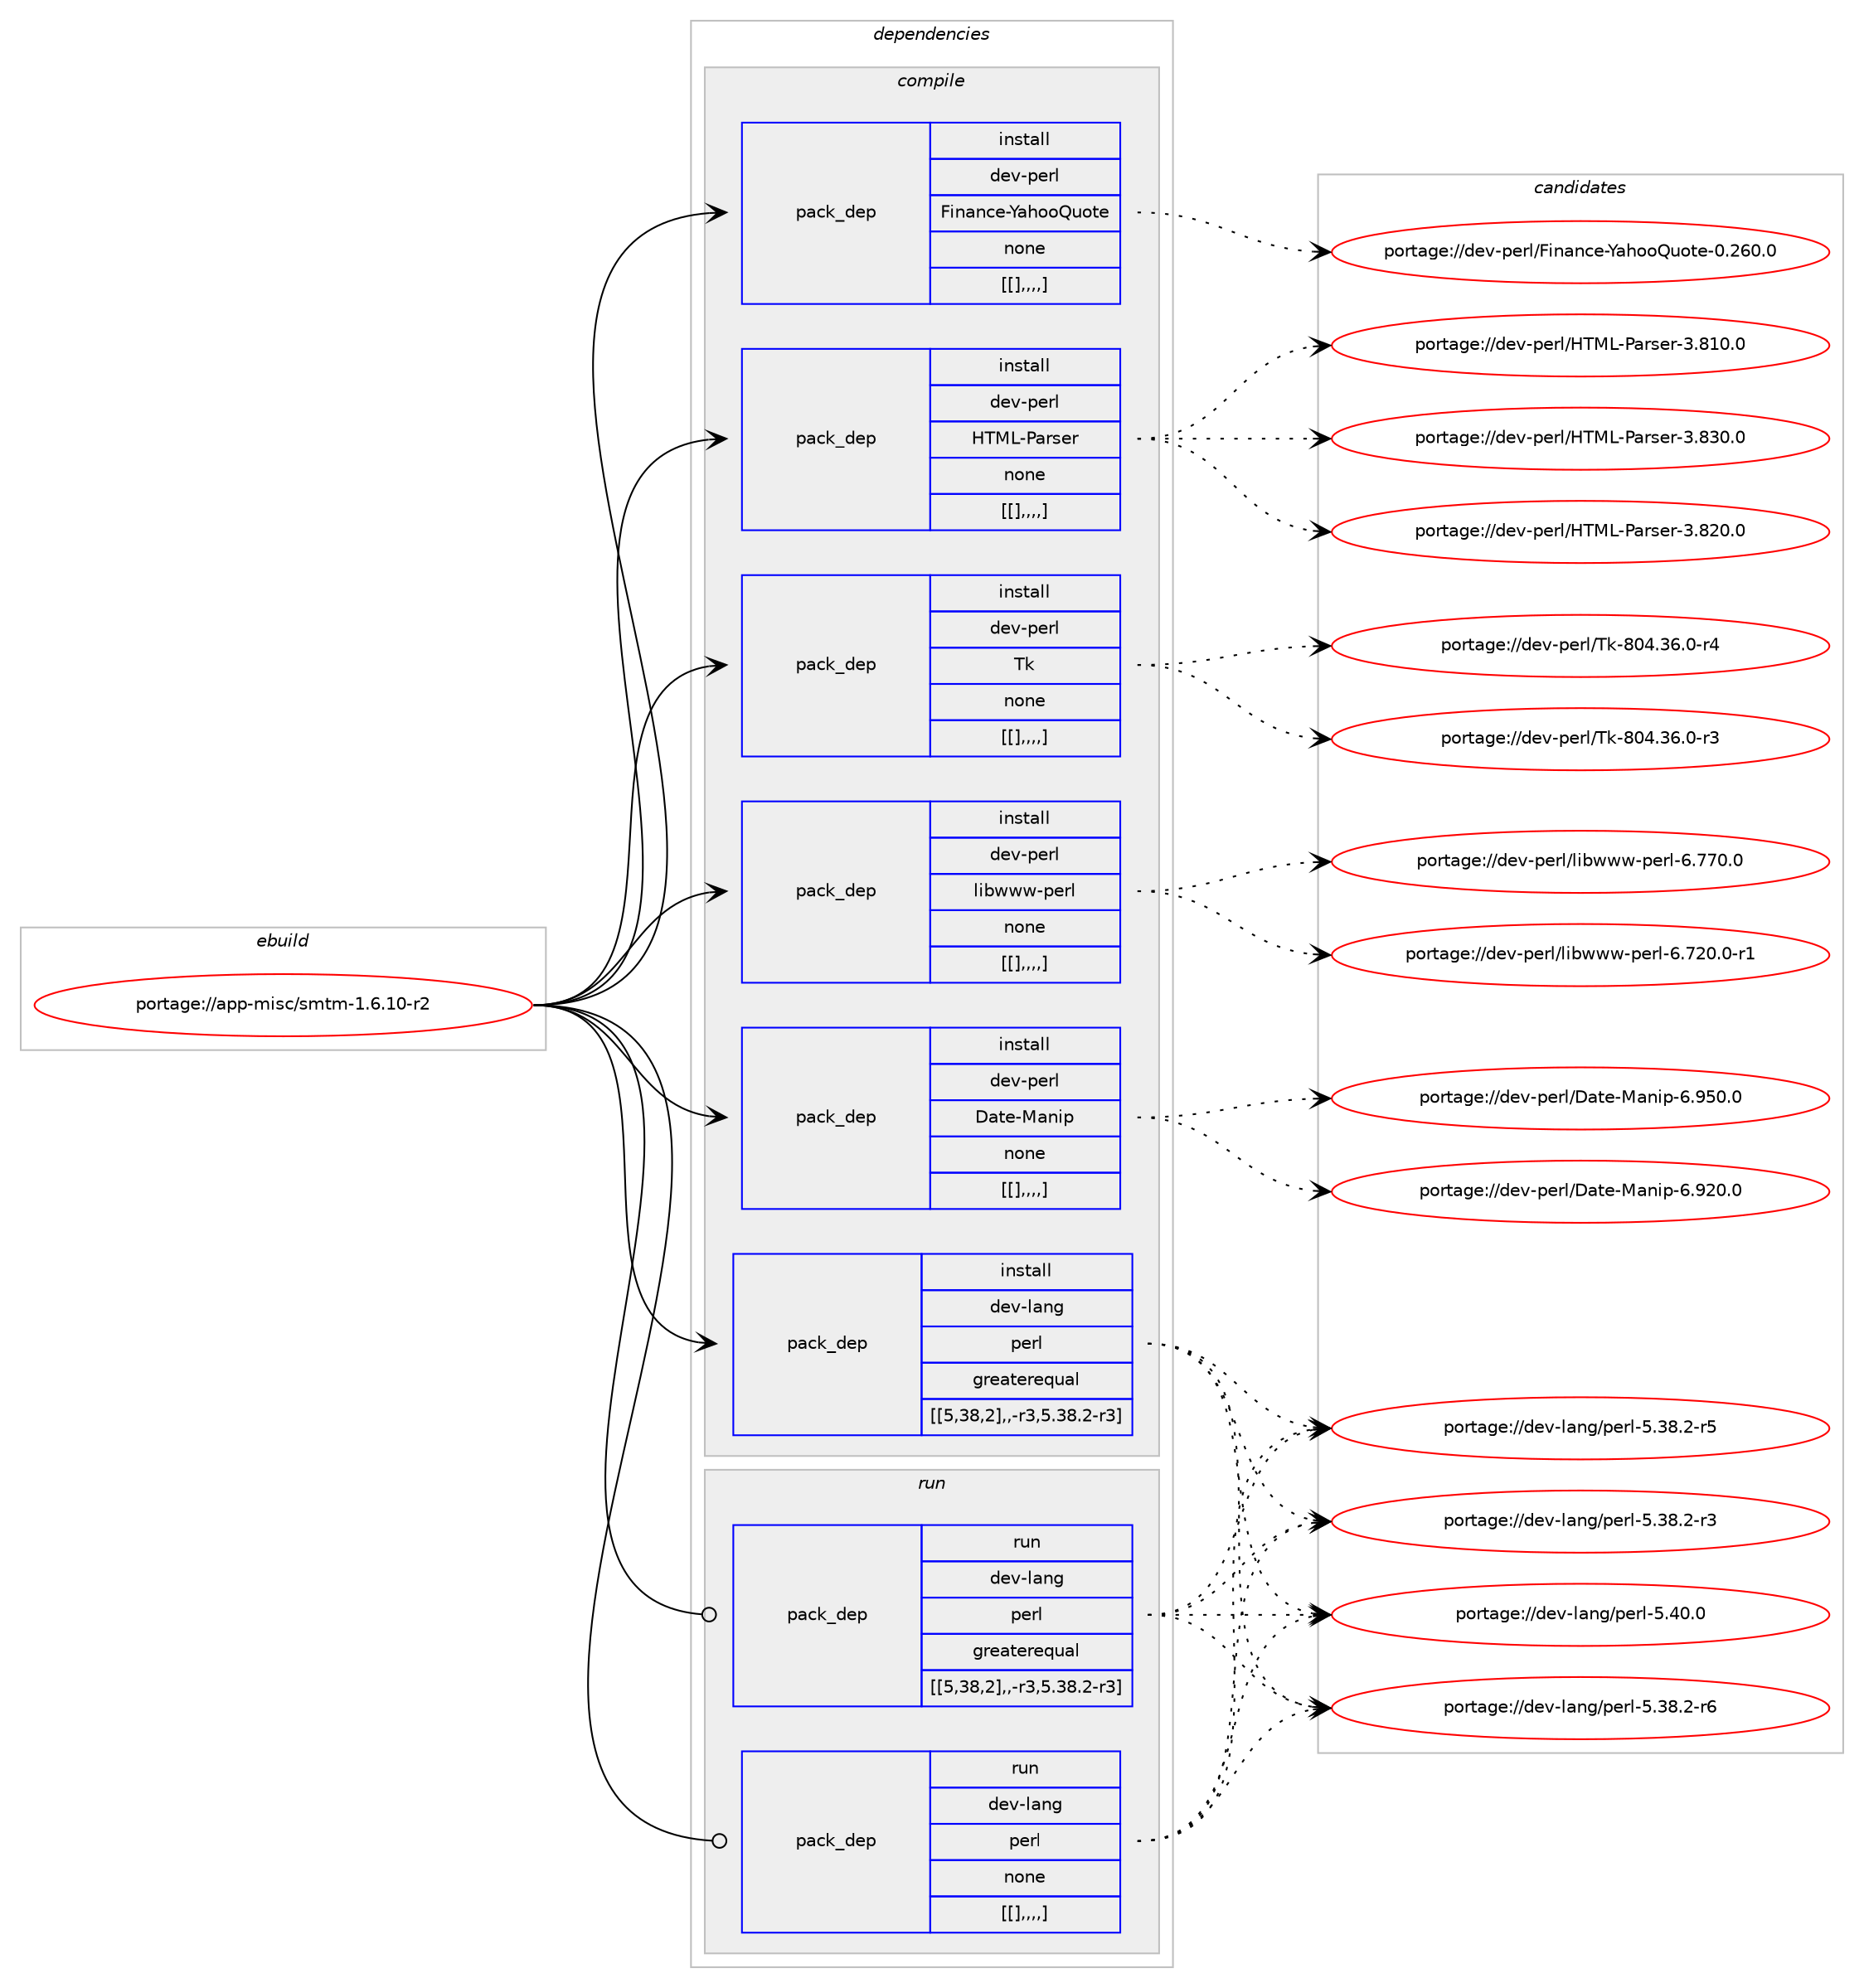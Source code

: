 digraph prolog {

# *************
# Graph options
# *************

newrank=true;
concentrate=true;
compound=true;
graph [rankdir=LR,fontname=Helvetica,fontsize=10,ranksep=1.5];#, ranksep=2.5, nodesep=0.2];
edge  [arrowhead=vee];
node  [fontname=Helvetica,fontsize=10];

# **********
# The ebuild
# **********

subgraph cluster_leftcol {
color=gray;
label=<<i>ebuild</i>>;
id [label="portage://app-misc/smtm-1.6.10-r2", color=red, width=4, href="../app-misc/smtm-1.6.10-r2.svg"];
}

# ****************
# The dependencies
# ****************

subgraph cluster_midcol {
color=gray;
label=<<i>dependencies</i>>;
subgraph cluster_compile {
fillcolor="#eeeeee";
style=filled;
label=<<i>compile</i>>;
subgraph pack32607 {
dependency47072 [label=<<TABLE BORDER="0" CELLBORDER="1" CELLSPACING="0" CELLPADDING="4" WIDTH="220"><TR><TD ROWSPAN="6" CELLPADDING="30">pack_dep</TD></TR><TR><TD WIDTH="110">install</TD></TR><TR><TD>dev-lang</TD></TR><TR><TD>perl</TD></TR><TR><TD>greaterequal</TD></TR><TR><TD>[[5,38,2],,-r3,5.38.2-r3]</TD></TR></TABLE>>, shape=none, color=blue];
}
id:e -> dependency47072:w [weight=20,style="solid",arrowhead="vee"];
subgraph pack32630 {
dependency47089 [label=<<TABLE BORDER="0" CELLBORDER="1" CELLSPACING="0" CELLPADDING="4" WIDTH="220"><TR><TD ROWSPAN="6" CELLPADDING="30">pack_dep</TD></TR><TR><TD WIDTH="110">install</TD></TR><TR><TD>dev-perl</TD></TR><TR><TD>Date-Manip</TD></TR><TR><TD>none</TD></TR><TR><TD>[[],,,,]</TD></TR></TABLE>>, shape=none, color=blue];
}
id:e -> dependency47089:w [weight=20,style="solid",arrowhead="vee"];
subgraph pack32632 {
dependency47091 [label=<<TABLE BORDER="0" CELLBORDER="1" CELLSPACING="0" CELLPADDING="4" WIDTH="220"><TR><TD ROWSPAN="6" CELLPADDING="30">pack_dep</TD></TR><TR><TD WIDTH="110">install</TD></TR><TR><TD>dev-perl</TD></TR><TR><TD>Finance-YahooQuote</TD></TR><TR><TD>none</TD></TR><TR><TD>[[],,,,]</TD></TR></TABLE>>, shape=none, color=blue];
}
id:e -> dependency47091:w [weight=20,style="solid",arrowhead="vee"];
subgraph pack32677 {
dependency47201 [label=<<TABLE BORDER="0" CELLBORDER="1" CELLSPACING="0" CELLPADDING="4" WIDTH="220"><TR><TD ROWSPAN="6" CELLPADDING="30">pack_dep</TD></TR><TR><TD WIDTH="110">install</TD></TR><TR><TD>dev-perl</TD></TR><TR><TD>HTML-Parser</TD></TR><TR><TD>none</TD></TR><TR><TD>[[],,,,]</TD></TR></TABLE>>, shape=none, color=blue];
}
id:e -> dependency47201:w [weight=20,style="solid",arrowhead="vee"];
subgraph pack32731 {
dependency47248 [label=<<TABLE BORDER="0" CELLBORDER="1" CELLSPACING="0" CELLPADDING="4" WIDTH="220"><TR><TD ROWSPAN="6" CELLPADDING="30">pack_dep</TD></TR><TR><TD WIDTH="110">install</TD></TR><TR><TD>dev-perl</TD></TR><TR><TD>Tk</TD></TR><TR><TD>none</TD></TR><TR><TD>[[],,,,]</TD></TR></TABLE>>, shape=none, color=blue];
}
id:e -> dependency47248:w [weight=20,style="solid",arrowhead="vee"];
subgraph pack32797 {
dependency47317 [label=<<TABLE BORDER="0" CELLBORDER="1" CELLSPACING="0" CELLPADDING="4" WIDTH="220"><TR><TD ROWSPAN="6" CELLPADDING="30">pack_dep</TD></TR><TR><TD WIDTH="110">install</TD></TR><TR><TD>dev-perl</TD></TR><TR><TD>libwww-perl</TD></TR><TR><TD>none</TD></TR><TR><TD>[[],,,,]</TD></TR></TABLE>>, shape=none, color=blue];
}
id:e -> dependency47317:w [weight=20,style="solid",arrowhead="vee"];
}
subgraph cluster_compileandrun {
fillcolor="#eeeeee";
style=filled;
label=<<i>compile and run</i>>;
}
subgraph cluster_run {
fillcolor="#eeeeee";
style=filled;
label=<<i>run</i>>;
subgraph pack32801 {
dependency47342 [label=<<TABLE BORDER="0" CELLBORDER="1" CELLSPACING="0" CELLPADDING="4" WIDTH="220"><TR><TD ROWSPAN="6" CELLPADDING="30">pack_dep</TD></TR><TR><TD WIDTH="110">run</TD></TR><TR><TD>dev-lang</TD></TR><TR><TD>perl</TD></TR><TR><TD>greaterequal</TD></TR><TR><TD>[[5,38,2],,-r3,5.38.2-r3]</TD></TR></TABLE>>, shape=none, color=blue];
}
id:e -> dependency47342:w [weight=20,style="solid",arrowhead="odot"];
subgraph pack32813 {
dependency47345 [label=<<TABLE BORDER="0" CELLBORDER="1" CELLSPACING="0" CELLPADDING="4" WIDTH="220"><TR><TD ROWSPAN="6" CELLPADDING="30">pack_dep</TD></TR><TR><TD WIDTH="110">run</TD></TR><TR><TD>dev-lang</TD></TR><TR><TD>perl</TD></TR><TR><TD>none</TD></TR><TR><TD>[[],,,,]</TD></TR></TABLE>>, shape=none, color=blue];
}
id:e -> dependency47345:w [weight=20,style="solid",arrowhead="odot"];
}
}

# **************
# The candidates
# **************

subgraph cluster_choices {
rank=same;
color=gray;
label=<<i>candidates</i>>;

subgraph choice31588 {
color=black;
nodesep=1;
choice10010111845108971101034711210111410845534652484648 [label="portage://dev-lang/perl-5.40.0", color=red, width=4,href="../dev-lang/perl-5.40.0.svg"];
choice100101118451089711010347112101114108455346515646504511454 [label="portage://dev-lang/perl-5.38.2-r6", color=red, width=4,href="../dev-lang/perl-5.38.2-r6.svg"];
choice100101118451089711010347112101114108455346515646504511453 [label="portage://dev-lang/perl-5.38.2-r5", color=red, width=4,href="../dev-lang/perl-5.38.2-r5.svg"];
choice100101118451089711010347112101114108455346515646504511451 [label="portage://dev-lang/perl-5.38.2-r3", color=red, width=4,href="../dev-lang/perl-5.38.2-r3.svg"];
dependency47072:e -> choice10010111845108971101034711210111410845534652484648:w [style=dotted,weight="100"];
dependency47072:e -> choice100101118451089711010347112101114108455346515646504511454:w [style=dotted,weight="100"];
dependency47072:e -> choice100101118451089711010347112101114108455346515646504511453:w [style=dotted,weight="100"];
dependency47072:e -> choice100101118451089711010347112101114108455346515646504511451:w [style=dotted,weight="100"];
}
subgraph choice31649 {
color=black;
nodesep=1;
choice100101118451121011141084768971161014577971101051124554465753484648 [label="portage://dev-perl/Date-Manip-6.950.0", color=red, width=4,href="../dev-perl/Date-Manip-6.950.0.svg"];
choice100101118451121011141084768971161014577971101051124554465750484648 [label="portage://dev-perl/Date-Manip-6.920.0", color=red, width=4,href="../dev-perl/Date-Manip-6.920.0.svg"];
dependency47089:e -> choice100101118451121011141084768971161014577971101051124554465753484648:w [style=dotted,weight="100"];
dependency47089:e -> choice100101118451121011141084768971161014577971101051124554465750484648:w [style=dotted,weight="100"];
}
subgraph choice31693 {
color=black;
nodesep=1;
choice1001011184511210111410847701051109711099101458997104111111811171111161014548465054484648 [label="portage://dev-perl/Finance-YahooQuote-0.260.0", color=red, width=4,href="../dev-perl/Finance-YahooQuote-0.260.0.svg"];
dependency47091:e -> choice1001011184511210111410847701051109711099101458997104111111811171111161014548465054484648:w [style=dotted,weight="100"];
}
subgraph choice31705 {
color=black;
nodesep=1;
choice1001011184511210111410847728477764580971141151011144551465651484648 [label="portage://dev-perl/HTML-Parser-3.830.0", color=red, width=4,href="../dev-perl/HTML-Parser-3.830.0.svg"];
choice1001011184511210111410847728477764580971141151011144551465650484648 [label="portage://dev-perl/HTML-Parser-3.820.0", color=red, width=4,href="../dev-perl/HTML-Parser-3.820.0.svg"];
choice1001011184511210111410847728477764580971141151011144551465649484648 [label="portage://dev-perl/HTML-Parser-3.810.0", color=red, width=4,href="../dev-perl/HTML-Parser-3.810.0.svg"];
dependency47201:e -> choice1001011184511210111410847728477764580971141151011144551465651484648:w [style=dotted,weight="100"];
dependency47201:e -> choice1001011184511210111410847728477764580971141151011144551465650484648:w [style=dotted,weight="100"];
dependency47201:e -> choice1001011184511210111410847728477764580971141151011144551465649484648:w [style=dotted,weight="100"];
}
subgraph choice31730 {
color=black;
nodesep=1;
choice1001011184511210111410847841074556485246515446484511452 [label="portage://dev-perl/Tk-804.36.0-r4", color=red, width=4,href="../dev-perl/Tk-804.36.0-r4.svg"];
choice1001011184511210111410847841074556485246515446484511451 [label="portage://dev-perl/Tk-804.36.0-r3", color=red, width=4,href="../dev-perl/Tk-804.36.0-r3.svg"];
dependency47248:e -> choice1001011184511210111410847841074556485246515446484511452:w [style=dotted,weight="100"];
dependency47248:e -> choice1001011184511210111410847841074556485246515446484511451:w [style=dotted,weight="100"];
}
subgraph choice31745 {
color=black;
nodesep=1;
choice100101118451121011141084710810598119119119451121011141084554465555484648 [label="portage://dev-perl/libwww-perl-6.770.0", color=red, width=4,href="../dev-perl/libwww-perl-6.770.0.svg"];
choice1001011184511210111410847108105981191191194511210111410845544655504846484511449 [label="portage://dev-perl/libwww-perl-6.720.0-r1", color=red, width=4,href="../dev-perl/libwww-perl-6.720.0-r1.svg"];
dependency47317:e -> choice100101118451121011141084710810598119119119451121011141084554465555484648:w [style=dotted,weight="100"];
dependency47317:e -> choice1001011184511210111410847108105981191191194511210111410845544655504846484511449:w [style=dotted,weight="100"];
}
subgraph choice31759 {
color=black;
nodesep=1;
choice10010111845108971101034711210111410845534652484648 [label="portage://dev-lang/perl-5.40.0", color=red, width=4,href="../dev-lang/perl-5.40.0.svg"];
choice100101118451089711010347112101114108455346515646504511454 [label="portage://dev-lang/perl-5.38.2-r6", color=red, width=4,href="../dev-lang/perl-5.38.2-r6.svg"];
choice100101118451089711010347112101114108455346515646504511453 [label="portage://dev-lang/perl-5.38.2-r5", color=red, width=4,href="../dev-lang/perl-5.38.2-r5.svg"];
choice100101118451089711010347112101114108455346515646504511451 [label="portage://dev-lang/perl-5.38.2-r3", color=red, width=4,href="../dev-lang/perl-5.38.2-r3.svg"];
dependency47342:e -> choice10010111845108971101034711210111410845534652484648:w [style=dotted,weight="100"];
dependency47342:e -> choice100101118451089711010347112101114108455346515646504511454:w [style=dotted,weight="100"];
dependency47342:e -> choice100101118451089711010347112101114108455346515646504511453:w [style=dotted,weight="100"];
dependency47342:e -> choice100101118451089711010347112101114108455346515646504511451:w [style=dotted,weight="100"];
}
subgraph choice31782 {
color=black;
nodesep=1;
choice10010111845108971101034711210111410845534652484648 [label="portage://dev-lang/perl-5.40.0", color=red, width=4,href="../dev-lang/perl-5.40.0.svg"];
choice100101118451089711010347112101114108455346515646504511454 [label="portage://dev-lang/perl-5.38.2-r6", color=red, width=4,href="../dev-lang/perl-5.38.2-r6.svg"];
choice100101118451089711010347112101114108455346515646504511453 [label="portage://dev-lang/perl-5.38.2-r5", color=red, width=4,href="../dev-lang/perl-5.38.2-r5.svg"];
choice100101118451089711010347112101114108455346515646504511451 [label="portage://dev-lang/perl-5.38.2-r3", color=red, width=4,href="../dev-lang/perl-5.38.2-r3.svg"];
dependency47345:e -> choice10010111845108971101034711210111410845534652484648:w [style=dotted,weight="100"];
dependency47345:e -> choice100101118451089711010347112101114108455346515646504511454:w [style=dotted,weight="100"];
dependency47345:e -> choice100101118451089711010347112101114108455346515646504511453:w [style=dotted,weight="100"];
dependency47345:e -> choice100101118451089711010347112101114108455346515646504511451:w [style=dotted,weight="100"];
}
}

}
